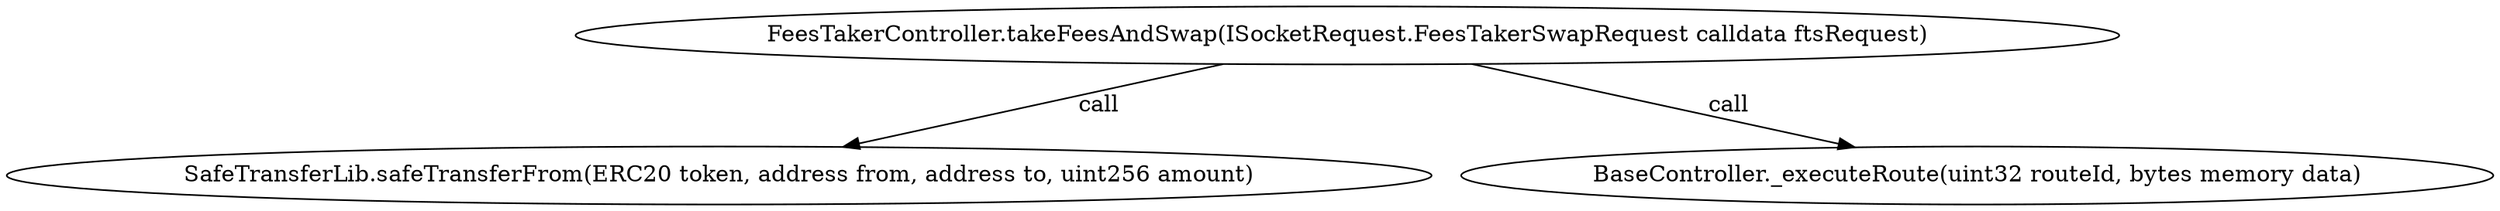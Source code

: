digraph "" {
	graph [bb="0,0,1294,124.8"];
	node [label="\N"];
	"FeesTakerController.takeFeesAndSwap(ISocketRequest.FeesTakerSwapRequest calldata ftsRequest)"	 [height=0.5,
		pos="697.03,106.8",
		width=11.196];
	"SafeTransferLib.safeTransferFrom(ERC20 token, address from, address to, uint256 amount)"	 [height=0.5,
		pos="369.03,18",
		width=10.251];
	"FeesTakerController.takeFeesAndSwap(ISocketRequest.FeesTakerSwapRequest calldata ftsRequest)" -> "SafeTransferLib.safeTransferFrom(ERC20 token, address from, address to, uint256 amount)" [key=call,
	label=" call",
	lp="574.88,62.4",
	pos="e,434.62,35.759 631.05,88.937 577.13,74.341 500.89,53.701 444.55,38.446"];
"BaseController._executeRoute(uint32 routeId, bytes memory data)" [height=0.5,
	pos="1025,18",
	width=7.4726];
"FeesTakerController.takeFeesAndSwap(ISocketRequest.FeesTakerSwapRequest calldata ftsRequest)" -> "BaseController._executeRoute(uint32 routeId, bytes memory data)" [key=call,
label=" call",
lp="902.88,62.4",
pos="e,960.27,35.532 763.01,88.937 817.19,74.269 893.91,53.498 950.33,38.222"];
}
